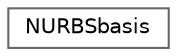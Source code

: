 digraph "Graphical Class Hierarchy"
{
 // LATEX_PDF_SIZE
  bgcolor="transparent";
  edge [fontname=Helvetica,fontsize=10,labelfontname=Helvetica,labelfontsize=10];
  node [fontname=Helvetica,fontsize=10,shape=box,height=0.2,width=0.4];
  rankdir="LR";
  Node0 [id="Node000000",label="NURBSbasis",height=0.2,width=0.4,color="grey40", fillcolor="white", style="filled",URL="$classFoam_1_1NURBSbasis.html",tooltip="NURBSbasis function. Used to construct NURBS curves, surfaces and volumes."];
}
